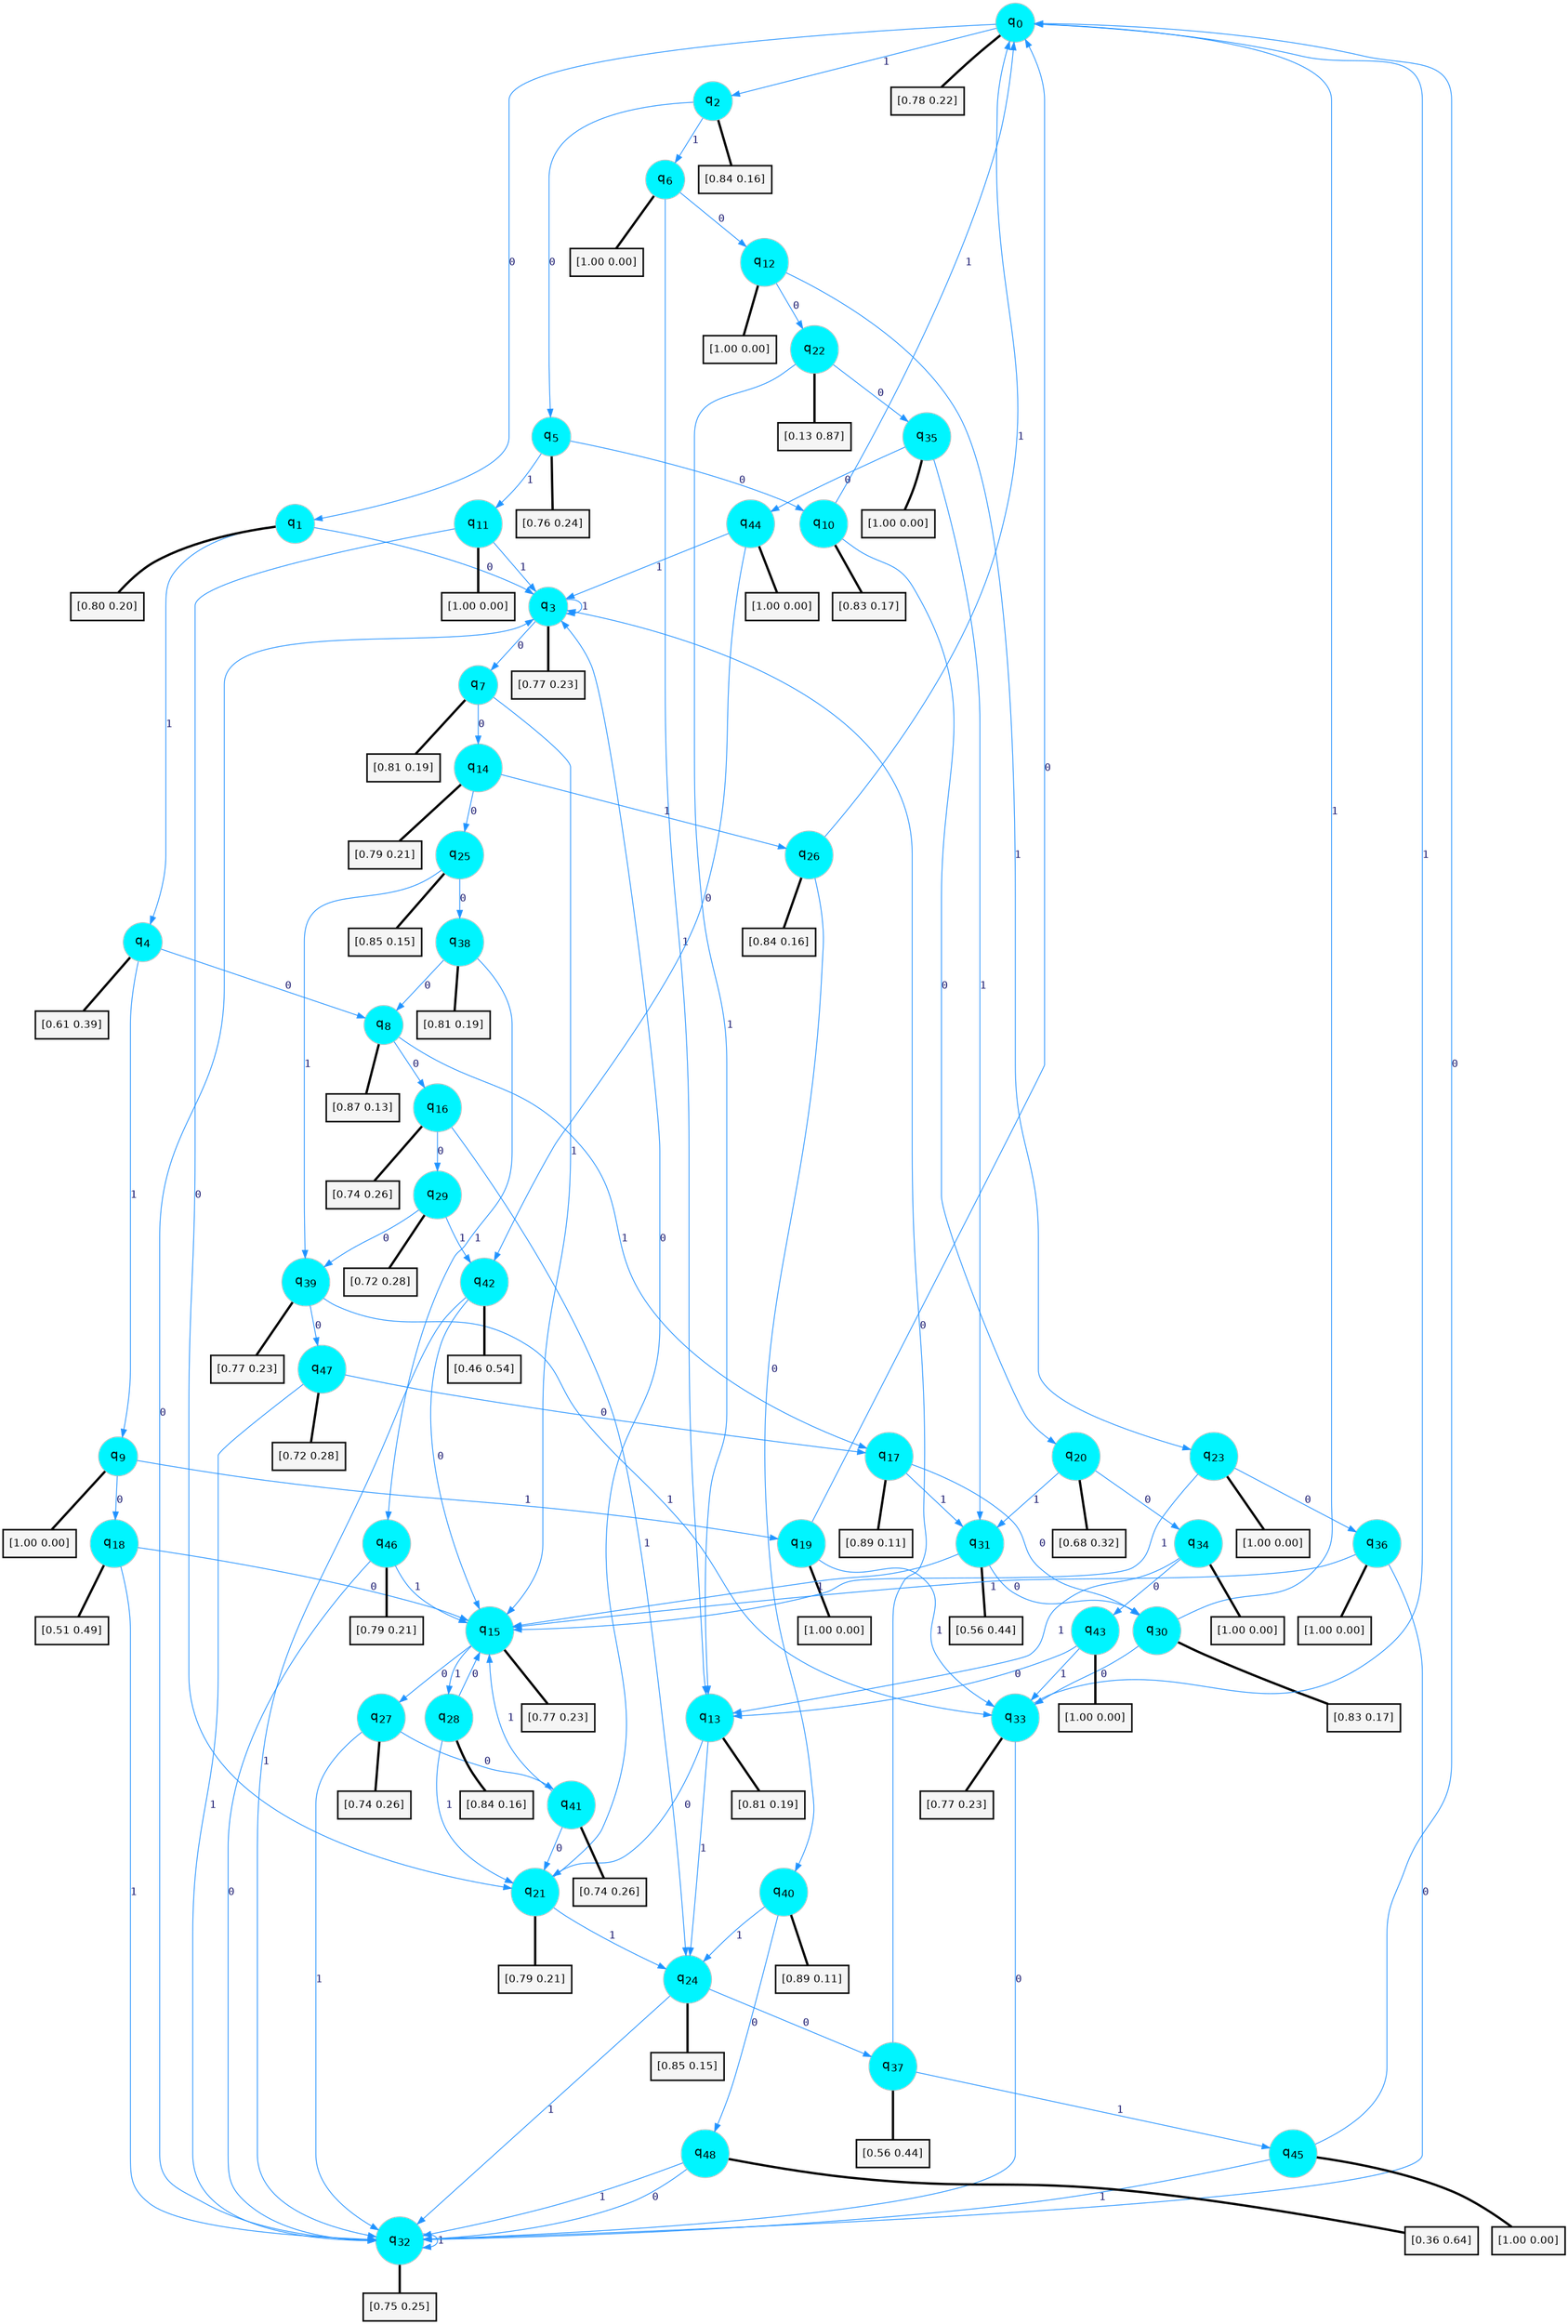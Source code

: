digraph G {
graph [
bgcolor=transparent, dpi=300, rankdir=TD, size="40,25"];
node [
color=gray, fillcolor=turquoise1, fontcolor=black, fontname=Helvetica, fontsize=16, fontweight=bold, shape=circle, style=filled];
edge [
arrowsize=1, color=dodgerblue1, fontcolor=midnightblue, fontname=courier, fontweight=bold, penwidth=1, style=solid, weight=20];
0[label=<q<SUB>0</SUB>>];
1[label=<q<SUB>1</SUB>>];
2[label=<q<SUB>2</SUB>>];
3[label=<q<SUB>3</SUB>>];
4[label=<q<SUB>4</SUB>>];
5[label=<q<SUB>5</SUB>>];
6[label=<q<SUB>6</SUB>>];
7[label=<q<SUB>7</SUB>>];
8[label=<q<SUB>8</SUB>>];
9[label=<q<SUB>9</SUB>>];
10[label=<q<SUB>10</SUB>>];
11[label=<q<SUB>11</SUB>>];
12[label=<q<SUB>12</SUB>>];
13[label=<q<SUB>13</SUB>>];
14[label=<q<SUB>14</SUB>>];
15[label=<q<SUB>15</SUB>>];
16[label=<q<SUB>16</SUB>>];
17[label=<q<SUB>17</SUB>>];
18[label=<q<SUB>18</SUB>>];
19[label=<q<SUB>19</SUB>>];
20[label=<q<SUB>20</SUB>>];
21[label=<q<SUB>21</SUB>>];
22[label=<q<SUB>22</SUB>>];
23[label=<q<SUB>23</SUB>>];
24[label=<q<SUB>24</SUB>>];
25[label=<q<SUB>25</SUB>>];
26[label=<q<SUB>26</SUB>>];
27[label=<q<SUB>27</SUB>>];
28[label=<q<SUB>28</SUB>>];
29[label=<q<SUB>29</SUB>>];
30[label=<q<SUB>30</SUB>>];
31[label=<q<SUB>31</SUB>>];
32[label=<q<SUB>32</SUB>>];
33[label=<q<SUB>33</SUB>>];
34[label=<q<SUB>34</SUB>>];
35[label=<q<SUB>35</SUB>>];
36[label=<q<SUB>36</SUB>>];
37[label=<q<SUB>37</SUB>>];
38[label=<q<SUB>38</SUB>>];
39[label=<q<SUB>39</SUB>>];
40[label=<q<SUB>40</SUB>>];
41[label=<q<SUB>41</SUB>>];
42[label=<q<SUB>42</SUB>>];
43[label=<q<SUB>43</SUB>>];
44[label=<q<SUB>44</SUB>>];
45[label=<q<SUB>45</SUB>>];
46[label=<q<SUB>46</SUB>>];
47[label=<q<SUB>47</SUB>>];
48[label=<q<SUB>48</SUB>>];
49[label="[0.78 0.22]", shape=box,fontcolor=black, fontname=Helvetica, fontsize=14, penwidth=2, fillcolor=whitesmoke,color=black];
50[label="[0.80 0.20]", shape=box,fontcolor=black, fontname=Helvetica, fontsize=14, penwidth=2, fillcolor=whitesmoke,color=black];
51[label="[0.84 0.16]", shape=box,fontcolor=black, fontname=Helvetica, fontsize=14, penwidth=2, fillcolor=whitesmoke,color=black];
52[label="[0.77 0.23]", shape=box,fontcolor=black, fontname=Helvetica, fontsize=14, penwidth=2, fillcolor=whitesmoke,color=black];
53[label="[0.61 0.39]", shape=box,fontcolor=black, fontname=Helvetica, fontsize=14, penwidth=2, fillcolor=whitesmoke,color=black];
54[label="[0.76 0.24]", shape=box,fontcolor=black, fontname=Helvetica, fontsize=14, penwidth=2, fillcolor=whitesmoke,color=black];
55[label="[1.00 0.00]", shape=box,fontcolor=black, fontname=Helvetica, fontsize=14, penwidth=2, fillcolor=whitesmoke,color=black];
56[label="[0.81 0.19]", shape=box,fontcolor=black, fontname=Helvetica, fontsize=14, penwidth=2, fillcolor=whitesmoke,color=black];
57[label="[0.87 0.13]", shape=box,fontcolor=black, fontname=Helvetica, fontsize=14, penwidth=2, fillcolor=whitesmoke,color=black];
58[label="[1.00 0.00]", shape=box,fontcolor=black, fontname=Helvetica, fontsize=14, penwidth=2, fillcolor=whitesmoke,color=black];
59[label="[0.83 0.17]", shape=box,fontcolor=black, fontname=Helvetica, fontsize=14, penwidth=2, fillcolor=whitesmoke,color=black];
60[label="[1.00 0.00]", shape=box,fontcolor=black, fontname=Helvetica, fontsize=14, penwidth=2, fillcolor=whitesmoke,color=black];
61[label="[1.00 0.00]", shape=box,fontcolor=black, fontname=Helvetica, fontsize=14, penwidth=2, fillcolor=whitesmoke,color=black];
62[label="[0.81 0.19]", shape=box,fontcolor=black, fontname=Helvetica, fontsize=14, penwidth=2, fillcolor=whitesmoke,color=black];
63[label="[0.79 0.21]", shape=box,fontcolor=black, fontname=Helvetica, fontsize=14, penwidth=2, fillcolor=whitesmoke,color=black];
64[label="[0.77 0.23]", shape=box,fontcolor=black, fontname=Helvetica, fontsize=14, penwidth=2, fillcolor=whitesmoke,color=black];
65[label="[0.74 0.26]", shape=box,fontcolor=black, fontname=Helvetica, fontsize=14, penwidth=2, fillcolor=whitesmoke,color=black];
66[label="[0.89 0.11]", shape=box,fontcolor=black, fontname=Helvetica, fontsize=14, penwidth=2, fillcolor=whitesmoke,color=black];
67[label="[0.51 0.49]", shape=box,fontcolor=black, fontname=Helvetica, fontsize=14, penwidth=2, fillcolor=whitesmoke,color=black];
68[label="[1.00 0.00]", shape=box,fontcolor=black, fontname=Helvetica, fontsize=14, penwidth=2, fillcolor=whitesmoke,color=black];
69[label="[0.68 0.32]", shape=box,fontcolor=black, fontname=Helvetica, fontsize=14, penwidth=2, fillcolor=whitesmoke,color=black];
70[label="[0.79 0.21]", shape=box,fontcolor=black, fontname=Helvetica, fontsize=14, penwidth=2, fillcolor=whitesmoke,color=black];
71[label="[0.13 0.87]", shape=box,fontcolor=black, fontname=Helvetica, fontsize=14, penwidth=2, fillcolor=whitesmoke,color=black];
72[label="[1.00 0.00]", shape=box,fontcolor=black, fontname=Helvetica, fontsize=14, penwidth=2, fillcolor=whitesmoke,color=black];
73[label="[0.85 0.15]", shape=box,fontcolor=black, fontname=Helvetica, fontsize=14, penwidth=2, fillcolor=whitesmoke,color=black];
74[label="[0.85 0.15]", shape=box,fontcolor=black, fontname=Helvetica, fontsize=14, penwidth=2, fillcolor=whitesmoke,color=black];
75[label="[0.84 0.16]", shape=box,fontcolor=black, fontname=Helvetica, fontsize=14, penwidth=2, fillcolor=whitesmoke,color=black];
76[label="[0.74 0.26]", shape=box,fontcolor=black, fontname=Helvetica, fontsize=14, penwidth=2, fillcolor=whitesmoke,color=black];
77[label="[0.84 0.16]", shape=box,fontcolor=black, fontname=Helvetica, fontsize=14, penwidth=2, fillcolor=whitesmoke,color=black];
78[label="[0.72 0.28]", shape=box,fontcolor=black, fontname=Helvetica, fontsize=14, penwidth=2, fillcolor=whitesmoke,color=black];
79[label="[0.83 0.17]", shape=box,fontcolor=black, fontname=Helvetica, fontsize=14, penwidth=2, fillcolor=whitesmoke,color=black];
80[label="[0.56 0.44]", shape=box,fontcolor=black, fontname=Helvetica, fontsize=14, penwidth=2, fillcolor=whitesmoke,color=black];
81[label="[0.75 0.25]", shape=box,fontcolor=black, fontname=Helvetica, fontsize=14, penwidth=2, fillcolor=whitesmoke,color=black];
82[label="[0.77 0.23]", shape=box,fontcolor=black, fontname=Helvetica, fontsize=14, penwidth=2, fillcolor=whitesmoke,color=black];
83[label="[1.00 0.00]", shape=box,fontcolor=black, fontname=Helvetica, fontsize=14, penwidth=2, fillcolor=whitesmoke,color=black];
84[label="[1.00 0.00]", shape=box,fontcolor=black, fontname=Helvetica, fontsize=14, penwidth=2, fillcolor=whitesmoke,color=black];
85[label="[1.00 0.00]", shape=box,fontcolor=black, fontname=Helvetica, fontsize=14, penwidth=2, fillcolor=whitesmoke,color=black];
86[label="[0.56 0.44]", shape=box,fontcolor=black, fontname=Helvetica, fontsize=14, penwidth=2, fillcolor=whitesmoke,color=black];
87[label="[0.81 0.19]", shape=box,fontcolor=black, fontname=Helvetica, fontsize=14, penwidth=2, fillcolor=whitesmoke,color=black];
88[label="[0.77 0.23]", shape=box,fontcolor=black, fontname=Helvetica, fontsize=14, penwidth=2, fillcolor=whitesmoke,color=black];
89[label="[0.89 0.11]", shape=box,fontcolor=black, fontname=Helvetica, fontsize=14, penwidth=2, fillcolor=whitesmoke,color=black];
90[label="[0.74 0.26]", shape=box,fontcolor=black, fontname=Helvetica, fontsize=14, penwidth=2, fillcolor=whitesmoke,color=black];
91[label="[0.46 0.54]", shape=box,fontcolor=black, fontname=Helvetica, fontsize=14, penwidth=2, fillcolor=whitesmoke,color=black];
92[label="[1.00 0.00]", shape=box,fontcolor=black, fontname=Helvetica, fontsize=14, penwidth=2, fillcolor=whitesmoke,color=black];
93[label="[1.00 0.00]", shape=box,fontcolor=black, fontname=Helvetica, fontsize=14, penwidth=2, fillcolor=whitesmoke,color=black];
94[label="[1.00 0.00]", shape=box,fontcolor=black, fontname=Helvetica, fontsize=14, penwidth=2, fillcolor=whitesmoke,color=black];
95[label="[0.79 0.21]", shape=box,fontcolor=black, fontname=Helvetica, fontsize=14, penwidth=2, fillcolor=whitesmoke,color=black];
96[label="[0.72 0.28]", shape=box,fontcolor=black, fontname=Helvetica, fontsize=14, penwidth=2, fillcolor=whitesmoke,color=black];
97[label="[0.36 0.64]", shape=box,fontcolor=black, fontname=Helvetica, fontsize=14, penwidth=2, fillcolor=whitesmoke,color=black];
0->1 [label=0];
0->2 [label=1];
0->49 [arrowhead=none, penwidth=3,color=black];
1->3 [label=0];
1->4 [label=1];
1->50 [arrowhead=none, penwidth=3,color=black];
2->5 [label=0];
2->6 [label=1];
2->51 [arrowhead=none, penwidth=3,color=black];
3->7 [label=0];
3->3 [label=1];
3->52 [arrowhead=none, penwidth=3,color=black];
4->8 [label=0];
4->9 [label=1];
4->53 [arrowhead=none, penwidth=3,color=black];
5->10 [label=0];
5->11 [label=1];
5->54 [arrowhead=none, penwidth=3,color=black];
6->12 [label=0];
6->13 [label=1];
6->55 [arrowhead=none, penwidth=3,color=black];
7->14 [label=0];
7->15 [label=1];
7->56 [arrowhead=none, penwidth=3,color=black];
8->16 [label=0];
8->17 [label=1];
8->57 [arrowhead=none, penwidth=3,color=black];
9->18 [label=0];
9->19 [label=1];
9->58 [arrowhead=none, penwidth=3,color=black];
10->20 [label=0];
10->0 [label=1];
10->59 [arrowhead=none, penwidth=3,color=black];
11->21 [label=0];
11->3 [label=1];
11->60 [arrowhead=none, penwidth=3,color=black];
12->22 [label=0];
12->23 [label=1];
12->61 [arrowhead=none, penwidth=3,color=black];
13->21 [label=0];
13->24 [label=1];
13->62 [arrowhead=none, penwidth=3,color=black];
14->25 [label=0];
14->26 [label=1];
14->63 [arrowhead=none, penwidth=3,color=black];
15->27 [label=0];
15->28 [label=1];
15->64 [arrowhead=none, penwidth=3,color=black];
16->29 [label=0];
16->24 [label=1];
16->65 [arrowhead=none, penwidth=3,color=black];
17->30 [label=0];
17->31 [label=1];
17->66 [arrowhead=none, penwidth=3,color=black];
18->15 [label=0];
18->32 [label=1];
18->67 [arrowhead=none, penwidth=3,color=black];
19->0 [label=0];
19->33 [label=1];
19->68 [arrowhead=none, penwidth=3,color=black];
20->34 [label=0];
20->31 [label=1];
20->69 [arrowhead=none, penwidth=3,color=black];
21->3 [label=0];
21->24 [label=1];
21->70 [arrowhead=none, penwidth=3,color=black];
22->35 [label=0];
22->13 [label=1];
22->71 [arrowhead=none, penwidth=3,color=black];
23->36 [label=0];
23->15 [label=1];
23->72 [arrowhead=none, penwidth=3,color=black];
24->37 [label=0];
24->32 [label=1];
24->73 [arrowhead=none, penwidth=3,color=black];
25->38 [label=0];
25->39 [label=1];
25->74 [arrowhead=none, penwidth=3,color=black];
26->40 [label=0];
26->0 [label=1];
26->75 [arrowhead=none, penwidth=3,color=black];
27->41 [label=0];
27->32 [label=1];
27->76 [arrowhead=none, penwidth=3,color=black];
28->15 [label=0];
28->21 [label=1];
28->77 [arrowhead=none, penwidth=3,color=black];
29->39 [label=0];
29->42 [label=1];
29->78 [arrowhead=none, penwidth=3,color=black];
30->33 [label=0];
30->0 [label=1];
30->79 [arrowhead=none, penwidth=3,color=black];
31->30 [label=0];
31->15 [label=1];
31->80 [arrowhead=none, penwidth=3,color=black];
32->3 [label=0];
32->32 [label=1];
32->81 [arrowhead=none, penwidth=3,color=black];
33->32 [label=0];
33->0 [label=1];
33->82 [arrowhead=none, penwidth=3,color=black];
34->43 [label=0];
34->13 [label=1];
34->83 [arrowhead=none, penwidth=3,color=black];
35->44 [label=0];
35->31 [label=1];
35->84 [arrowhead=none, penwidth=3,color=black];
36->32 [label=0];
36->15 [label=1];
36->85 [arrowhead=none, penwidth=3,color=black];
37->3 [label=0];
37->45 [label=1];
37->86 [arrowhead=none, penwidth=3,color=black];
38->8 [label=0];
38->46 [label=1];
38->87 [arrowhead=none, penwidth=3,color=black];
39->47 [label=0];
39->33 [label=1];
39->88 [arrowhead=none, penwidth=3,color=black];
40->48 [label=0];
40->24 [label=1];
40->89 [arrowhead=none, penwidth=3,color=black];
41->21 [label=0];
41->15 [label=1];
41->90 [arrowhead=none, penwidth=3,color=black];
42->15 [label=0];
42->32 [label=1];
42->91 [arrowhead=none, penwidth=3,color=black];
43->13 [label=0];
43->33 [label=1];
43->92 [arrowhead=none, penwidth=3,color=black];
44->42 [label=0];
44->3 [label=1];
44->93 [arrowhead=none, penwidth=3,color=black];
45->0 [label=0];
45->32 [label=1];
45->94 [arrowhead=none, penwidth=3,color=black];
46->32 [label=0];
46->15 [label=1];
46->95 [arrowhead=none, penwidth=3,color=black];
47->17 [label=0];
47->32 [label=1];
47->96 [arrowhead=none, penwidth=3,color=black];
48->32 [label=0];
48->32 [label=1];
48->97 [arrowhead=none, penwidth=3,color=black];
}
